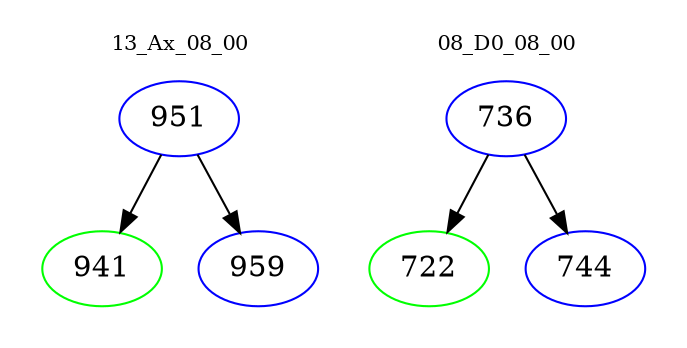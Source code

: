 digraph{
subgraph cluster_0 {
color = white
label = "13_Ax_08_00";
fontsize=10;
T0_951 [label="951", color="blue"]
T0_951 -> T0_941 [color="black"]
T0_941 [label="941", color="green"]
T0_951 -> T0_959 [color="black"]
T0_959 [label="959", color="blue"]
}
subgraph cluster_1 {
color = white
label = "08_D0_08_00";
fontsize=10;
T1_736 [label="736", color="blue"]
T1_736 -> T1_722 [color="black"]
T1_722 [label="722", color="green"]
T1_736 -> T1_744 [color="black"]
T1_744 [label="744", color="blue"]
}
}
